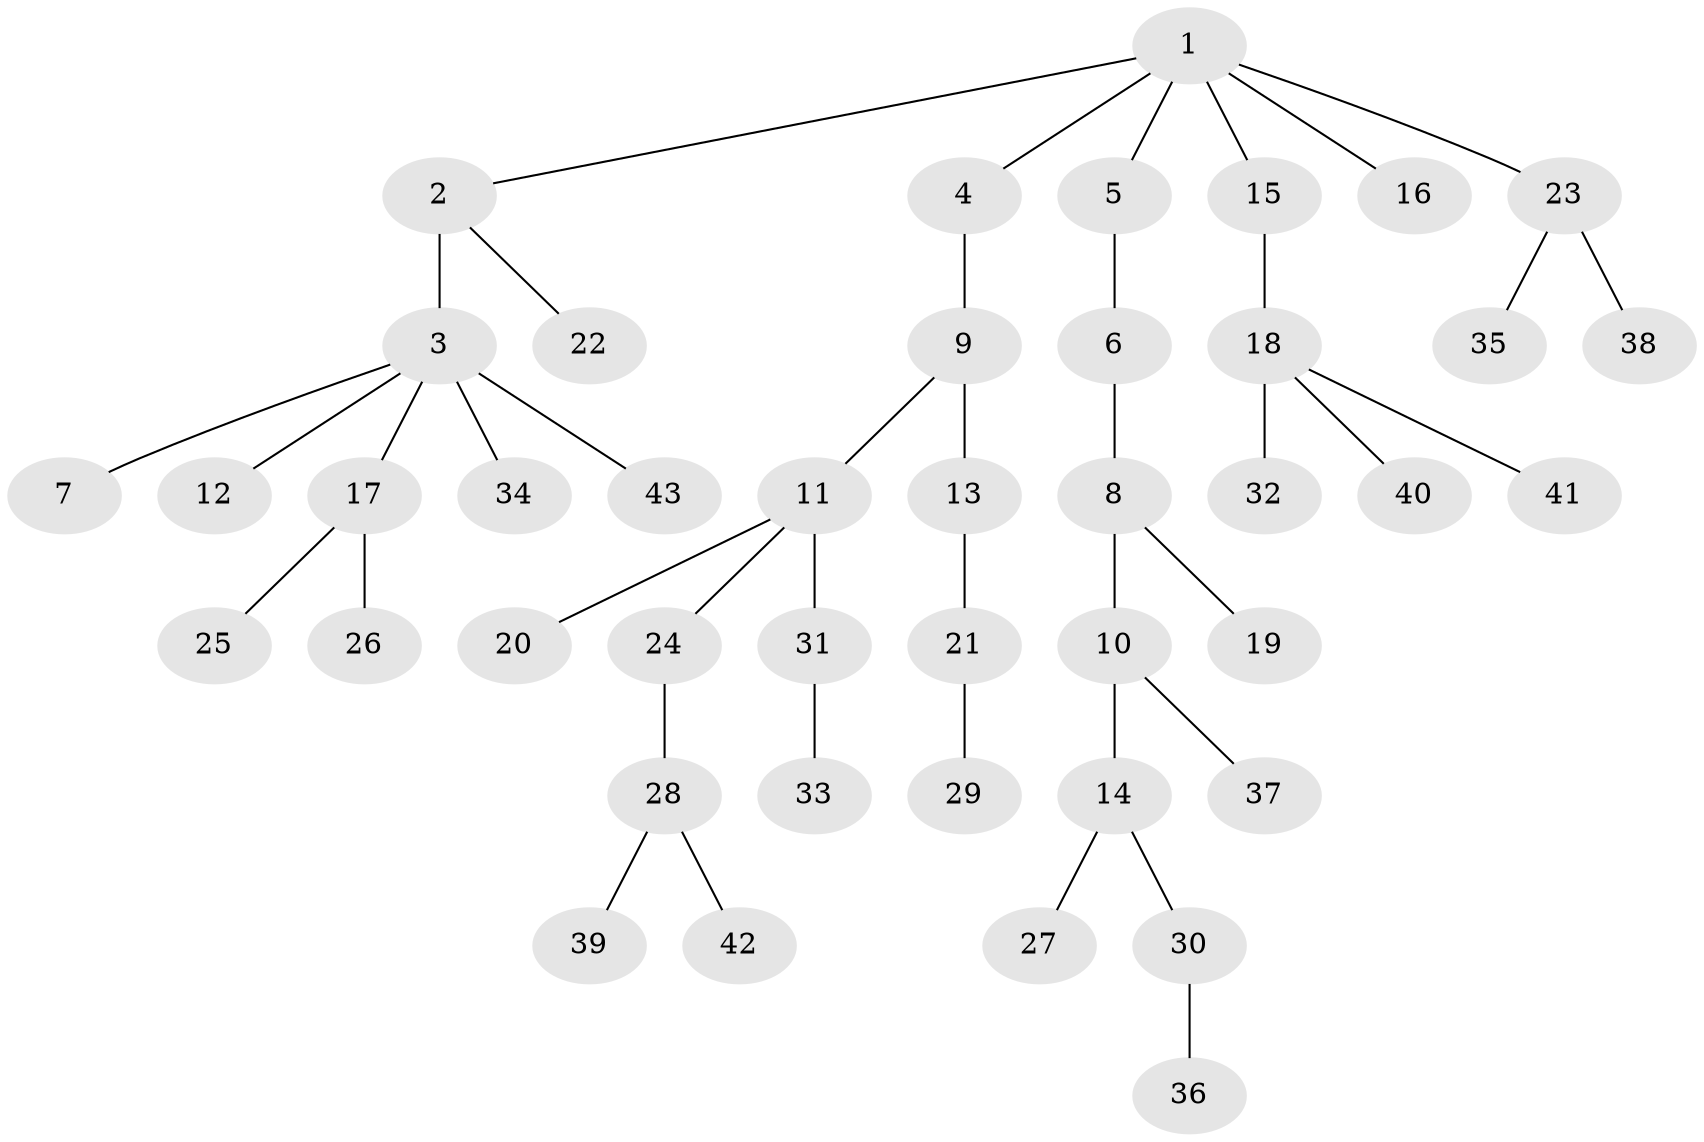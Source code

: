 // original degree distribution, {7: 0.011764705882352941, 6: 0.011764705882352941, 4: 0.09411764705882353, 3: 0.09411764705882353, 2: 0.2823529411764706, 1: 0.4823529411764706, 5: 0.023529411764705882}
// Generated by graph-tools (version 1.1) at 2025/36/03/09/25 02:36:46]
// undirected, 43 vertices, 42 edges
graph export_dot {
graph [start="1"]
  node [color=gray90,style=filled];
  1;
  2;
  3;
  4;
  5;
  6;
  7;
  8;
  9;
  10;
  11;
  12;
  13;
  14;
  15;
  16;
  17;
  18;
  19;
  20;
  21;
  22;
  23;
  24;
  25;
  26;
  27;
  28;
  29;
  30;
  31;
  32;
  33;
  34;
  35;
  36;
  37;
  38;
  39;
  40;
  41;
  42;
  43;
  1 -- 2 [weight=1.0];
  1 -- 4 [weight=1.0];
  1 -- 5 [weight=1.0];
  1 -- 15 [weight=1.0];
  1 -- 16 [weight=1.0];
  1 -- 23 [weight=1.0];
  2 -- 3 [weight=3.0];
  2 -- 22 [weight=1.0];
  3 -- 7 [weight=1.0];
  3 -- 12 [weight=1.0];
  3 -- 17 [weight=1.0];
  3 -- 34 [weight=1.0];
  3 -- 43 [weight=1.0];
  4 -- 9 [weight=1.0];
  5 -- 6 [weight=2.0];
  6 -- 8 [weight=1.0];
  8 -- 10 [weight=1.0];
  8 -- 19 [weight=1.0];
  9 -- 11 [weight=1.0];
  9 -- 13 [weight=1.0];
  10 -- 14 [weight=2.0];
  10 -- 37 [weight=1.0];
  11 -- 20 [weight=1.0];
  11 -- 24 [weight=1.0];
  11 -- 31 [weight=1.0];
  13 -- 21 [weight=1.0];
  14 -- 27 [weight=1.0];
  14 -- 30 [weight=1.0];
  15 -- 18 [weight=1.0];
  17 -- 25 [weight=1.0];
  17 -- 26 [weight=1.0];
  18 -- 32 [weight=2.0];
  18 -- 40 [weight=1.0];
  18 -- 41 [weight=1.0];
  21 -- 29 [weight=3.0];
  23 -- 35 [weight=1.0];
  23 -- 38 [weight=1.0];
  24 -- 28 [weight=1.0];
  28 -- 39 [weight=1.0];
  28 -- 42 [weight=1.0];
  30 -- 36 [weight=1.0];
  31 -- 33 [weight=2.0];
}
